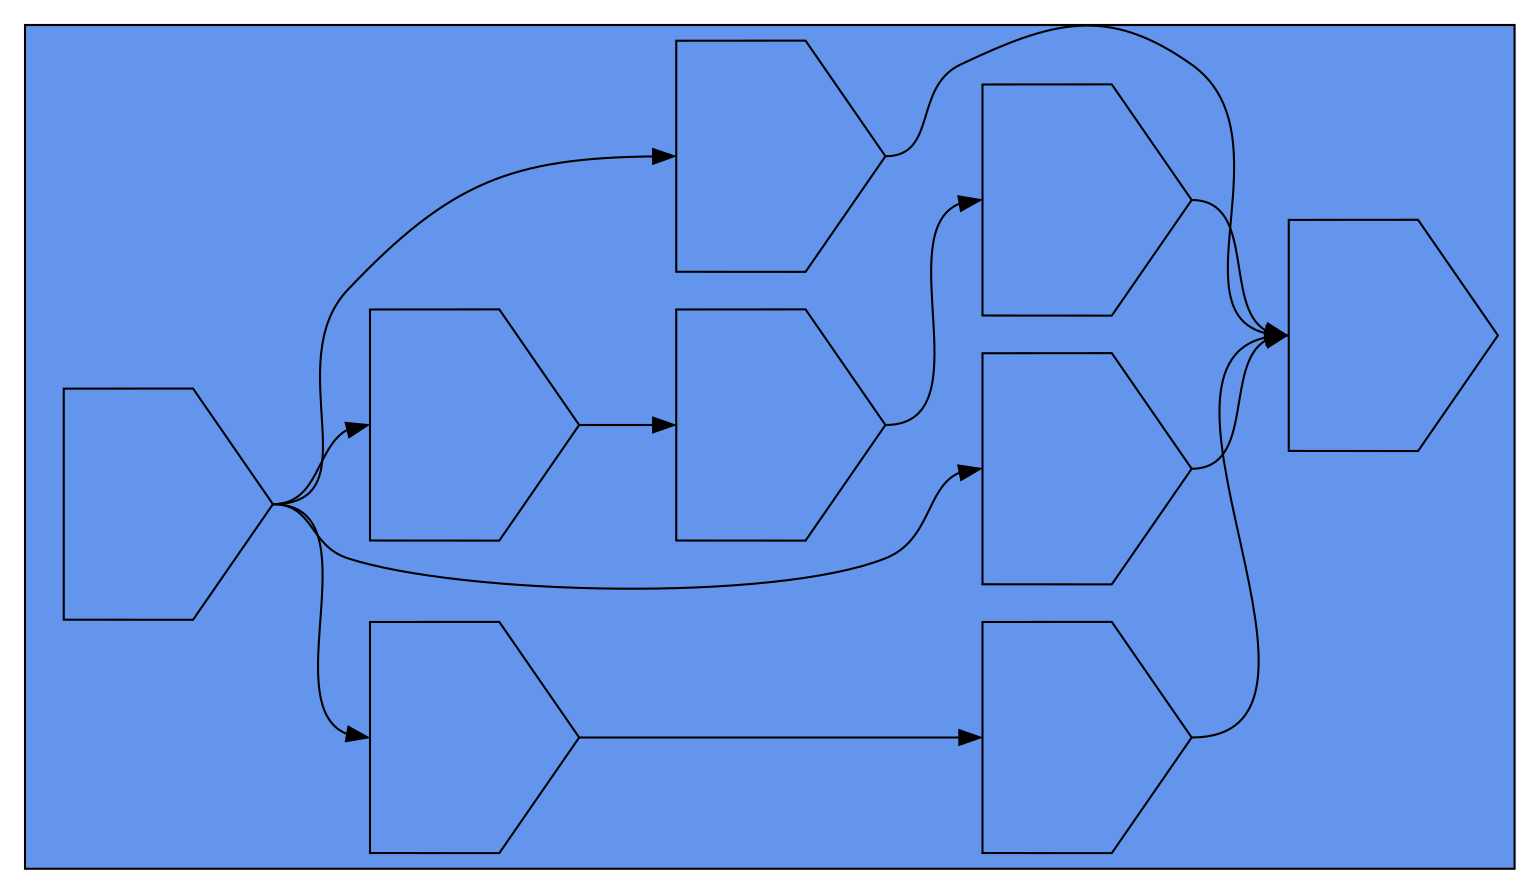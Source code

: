digraph asm {
	rotate=90;
	edge [headport=n,tailport=s];
subgraph cluster_B10_11_12_13_33_34_35_32_14 {
	10 [label="",height=1.53571,width=1.53571,shape=invhouse];
	11 [label="",height=1.53571,width=1.53571,shape=invhouse];
	12 [label="",height=1.53571,width=1.53571,shape=invhouse];
	13 [label="",height=1.53571,width=1.53571,shape=invhouse];
	33 [label="",height=1.53571,width=1.53571,shape=invhouse];
	34 [label="",height=1.53571,width=1.53571,shape=invhouse];
	35 [label="",height=1.53571,width=1.53571,shape=invhouse];
	32 [label="",height=1.53571,width=1.53571,shape=invhouse];
	14 [label="",height=1.53571,width=1.53571,shape=invhouse];
	style=filled;
	fillcolor=cornflowerblue;
}
	10 -> 11
	10 -> 13
	10 -> 33
	10 -> 32
	11 -> 12
	12 -> 14
	13 -> 14
	32 -> 14
	35 -> 14
	34 -> 35
	33 -> 34
}